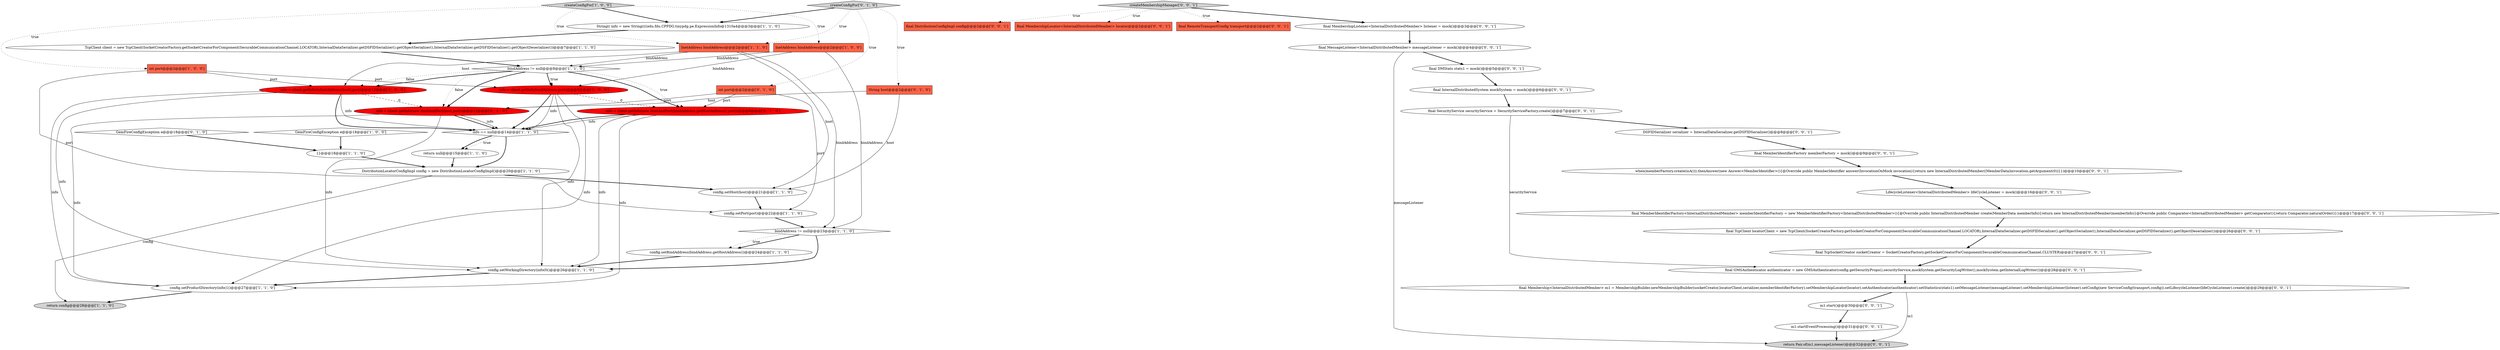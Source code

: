 digraph {
10 [style = filled, label = "bindAddress != null@@@8@@@['1', '1', '0']", fillcolor = white, shape = diamond image = "AAA0AAABBB1BBB"];
13 [style = filled, label = "info == null@@@14@@@['1', '1', '0']", fillcolor = white, shape = diamond image = "AAA0AAABBB1BBB"];
33 [style = filled, label = "LifecycleListener<InternalDistributedMember> lifeCycleListener = mock()@@@16@@@['0', '0', '1']", fillcolor = white, shape = ellipse image = "AAA0AAABBB3BBB"];
38 [style = filled, label = "createMembershipManager['0', '0', '1']", fillcolor = lightgray, shape = diamond image = "AAA0AAABBB3BBB"];
26 [style = filled, label = "info = client.getInfo(new HostAndPort(host,port))@@@12@@@['0', '1', '0']", fillcolor = red, shape = ellipse image = "AAA1AAABBB2BBB"];
34 [style = filled, label = "final TcpSocketCreator socketCreator = SocketCreatorFactory.getSocketCreatorForComponent(SecurableCommunicationChannel.CLUSTER)@@@27@@@['0', '0', '1']", fillcolor = white, shape = ellipse image = "AAA0AAABBB3BBB"];
1 [style = filled, label = "config.setPort(port)@@@22@@@['1', '1', '0']", fillcolor = white, shape = ellipse image = "AAA0AAABBB1BBB"];
29 [style = filled, label = "final GMSAuthenticator authenticator = new GMSAuthenticator(config.getSecurityProps(),securityService,mockSystem.getSecurityLogWriter(),mockSystem.getInternalLogWriter())@@@28@@@['0', '0', '1']", fillcolor = white, shape = ellipse image = "AAA0AAABBB3BBB"];
16 [style = filled, label = "DistributionLocatorConfigImpl config = new DistributionLocatorConfigImpl()@@@20@@@['1', '1', '0']", fillcolor = white, shape = ellipse image = "AAA0AAABBB1BBB"];
6 [style = filled, label = "return null@@@15@@@['1', '1', '0']", fillcolor = white, shape = ellipse image = "AAA0AAABBB1BBB"];
27 [style = filled, label = "final MemberIdentifierFactory memberFactory = mock()@@@9@@@['0', '0', '1']", fillcolor = white, shape = ellipse image = "AAA0AAABBB3BBB"];
44 [style = filled, label = "final MessageListener<InternalDistributedMember> messageListener = mock()@@@4@@@['0', '0', '1']", fillcolor = white, shape = ellipse image = "AAA0AAABBB3BBB"];
47 [style = filled, label = "m1.start()@@@30@@@['0', '0', '1']", fillcolor = white, shape = ellipse image = "AAA0AAABBB3BBB"];
9 [style = filled, label = "config.setBindAddress(bindAddress.getHostAddress())@@@24@@@['1', '1', '0']", fillcolor = white, shape = ellipse image = "AAA0AAABBB1BBB"];
5 [style = filled, label = "InetAddress bindAddress@@@2@@@['1', '0', '0']", fillcolor = tomato, shape = box image = "AAA0AAABBB1BBB"];
35 [style = filled, label = "final TcpClient locatorClient = new TcpClient(SocketCreatorFactory.getSocketCreatorForComponent(SecurableCommunicationChannel.LOCATOR),InternalDataSerializer.getDSFIDSerializer().getObjectSerializer(),InternalDataSerializer.getDSFIDSerializer().getObjectDeserializer())@@@26@@@['0', '0', '1']", fillcolor = white, shape = ellipse image = "AAA0AAABBB3BBB"];
30 [style = filled, label = "return Pair.of(m1,messageListener)@@@32@@@['0', '0', '1']", fillcolor = lightgray, shape = ellipse image = "AAA0AAABBB3BBB"];
40 [style = filled, label = "final SecurityService securityService = SecurityServiceFactory.create()@@@7@@@['0', '0', '1']", fillcolor = white, shape = ellipse image = "AAA0AAABBB3BBB"];
42 [style = filled, label = "final DistributionConfigImpl config@@@2@@@['0', '0', '1']", fillcolor = tomato, shape = box image = "AAA0AAABBB3BBB"];
19 [style = filled, label = "info = client.getInfo(toInetAddress(host),port)@@@12@@@['1', '0', '0']", fillcolor = red, shape = ellipse image = "AAA1AAABBB1BBB"];
25 [style = filled, label = "int port@@@2@@@['0', '1', '0']", fillcolor = tomato, shape = box image = "AAA0AAABBB2BBB"];
17 [style = filled, label = "config.setProductDirectory(info(1()@@@27@@@['1', '1', '0']", fillcolor = white, shape = ellipse image = "AAA0AAABBB1BBB"];
12 [style = filled, label = "config.setHost(host)@@@21@@@['1', '1', '0']", fillcolor = white, shape = ellipse image = "AAA0AAABBB1BBB"];
15 [style = filled, label = "InetAddress bindAddress@@@2@@@['1', '1', '0']", fillcolor = tomato, shape = box image = "AAA0AAABBB1BBB"];
43 [style = filled, label = "when(memberFactory.create(isA())).thenAnswer(new Answer<MemberIdentifier>(){@Override public MemberIdentifier answer(InvocationOnMock invocation){return new InternalDistributedMember((MemberData)invocation.getArgument(0))}})@@@10@@@['0', '0', '1']", fillcolor = white, shape = ellipse image = "AAA0AAABBB3BBB"];
46 [style = filled, label = "final InternalDistributedSystem mockSystem = mock()@@@6@@@['0', '0', '1']", fillcolor = white, shape = ellipse image = "AAA0AAABBB3BBB"];
7 [style = filled, label = "TcpClient client = new TcpClient(SocketCreatorFactory.getSocketCreatorForComponent(SecurableCommunicationChannel.LOCATOR),InternalDataSerializer.getDSFIDSerializer().getObjectSerializer(),InternalDataSerializer.getDSFIDSerializer().getObjectDeserializer())@@@7@@@['1', '1', '0']", fillcolor = white, shape = ellipse image = "AAA0AAABBB1BBB"];
31 [style = filled, label = "final Membership<InternalDistributedMember> m1 = MembershipBuilder.newMembershipBuilder(socketCreator,locatorClient,serializer,memberIdentifierFactory).setMembershipLocator(locator).setAuthenticator(authenticator).setStatistics(stats1).setMessageListener(messageListener).setMembershipListener(listener).setConfig(new ServiceConfig(transport,config)).setLifecycleListener(lifeCycleListener).create()@@@29@@@['0', '0', '1']", fillcolor = white, shape = ellipse image = "AAA0AAABBB3BBB"];
0 [style = filled, label = "String(( info = new String((((edu.fdu.CPPDG.tinypdg.pe.ExpressionInfo@1310a4@@@3@@@['1', '1', '0']", fillcolor = white, shape = ellipse image = "AAA0AAABBB1BBB"];
21 [style = filled, label = "createConfigFor['0', '1', '0']", fillcolor = lightgray, shape = diamond image = "AAA0AAABBB2BBB"];
20 [style = filled, label = "config.setWorkingDirectory(info(0()@@@26@@@['1', '1', '0']", fillcolor = white, shape = ellipse image = "AAA0AAABBB1BBB"];
11 [style = filled, label = "return config@@@28@@@['1', '1', '0']", fillcolor = lightgray, shape = ellipse image = "AAA0AAABBB1BBB"];
24 [style = filled, label = "GemFireConfigException e@@@18@@@['0', '1', '0']", fillcolor = white, shape = diamond image = "AAA0AAABBB2BBB"];
23 [style = filled, label = "String host@@@2@@@['0', '1', '0']", fillcolor = tomato, shape = box image = "AAA0AAABBB2BBB"];
45 [style = filled, label = "final DMStats stats1 = mock()@@@5@@@['0', '0', '1']", fillcolor = white, shape = ellipse image = "AAA0AAABBB3BBB"];
14 [style = filled, label = "bindAddress != null@@@23@@@['1', '1', '0']", fillcolor = white, shape = diamond image = "AAA0AAABBB1BBB"];
41 [style = filled, label = "final MembershipLocator<InternalDistributedMember> locator@@@2@@@['0', '0', '1']", fillcolor = tomato, shape = box image = "AAA0AAABBB3BBB"];
4 [style = filled, label = "createConfigFor['1', '0', '0']", fillcolor = lightgray, shape = diamond image = "AAA0AAABBB1BBB"];
22 [style = filled, label = "info = client.getInfo(new HostAndPort(bindAddress.getHostAddress(),port))@@@9@@@['0', '1', '0']", fillcolor = red, shape = ellipse image = "AAA1AAABBB2BBB"];
3 [style = filled, label = "GemFireConfigException e@@@18@@@['1', '0', '0']", fillcolor = white, shape = diamond image = "AAA0AAABBB1BBB"];
36 [style = filled, label = "DSFIDSerializer serializer = InternalDataSerializer.getDSFIDSerializer()@@@8@@@['0', '0', '1']", fillcolor = white, shape = ellipse image = "AAA0AAABBB3BBB"];
18 [style = filled, label = "{}@@@18@@@['1', '1', '0']", fillcolor = white, shape = ellipse image = "AAA0AAABBB1BBB"];
28 [style = filled, label = "m1.startEventProcessing()@@@31@@@['0', '0', '1']", fillcolor = white, shape = ellipse image = "AAA0AAABBB3BBB"];
37 [style = filled, label = "final MemberIdentifierFactory<InternalDistributedMember> memberIdentifierFactory = new MemberIdentifierFactory<InternalDistributedMember>(){@Override public InternalDistributedMember create(MemberData memberInfo){return new InternalDistributedMember(memberInfo)}@Override public Comparator<InternalDistributedMember> getComparator(){return Comparator.naturalOrder()}}@@@17@@@['0', '0', '1']", fillcolor = white, shape = ellipse image = "AAA0AAABBB3BBB"];
39 [style = filled, label = "final RemoteTransportConfig transport@@@2@@@['0', '0', '1']", fillcolor = tomato, shape = box image = "AAA0AAABBB3BBB"];
2 [style = filled, label = "int port@@@2@@@['1', '0', '0']", fillcolor = tomato, shape = box image = "AAA0AAABBB1BBB"];
32 [style = filled, label = "final MembershipListener<InternalDistributedMember> listener = mock()@@@3@@@['0', '0', '1']", fillcolor = white, shape = ellipse image = "AAA0AAABBB3BBB"];
8 [style = filled, label = "info = client.getInfo(bindAddress,port)@@@9@@@['1', '0', '0']", fillcolor = red, shape = ellipse image = "AAA1AAABBB1BBB"];
44->30 [style = solid, label="messageListener"];
10->8 [style = dotted, label="true"];
21->15 [style = dotted, label="true"];
19->20 [style = solid, label="info"];
38->41 [style = dotted, label="true"];
10->19 [style = bold, label=""];
16->11 [style = solid, label="config"];
38->39 [style = dotted, label="true"];
10->19 [style = dotted, label="false"];
3->18 [style = bold, label=""];
15->12 [style = solid, label="host"];
10->8 [style = bold, label=""];
21->23 [style = dotted, label="true"];
26->17 [style = solid, label="info"];
26->20 [style = solid, label="info"];
14->9 [style = bold, label=""];
22->13 [style = bold, label=""];
8->20 [style = solid, label="info"];
14->20 [style = bold, label=""];
13->6 [style = dotted, label="true"];
21->0 [style = bold, label=""];
28->30 [style = bold, label=""];
10->26 [style = dotted, label="false"];
47->28 [style = bold, label=""];
8->13 [style = solid, label="info"];
22->17 [style = solid, label="info"];
10->26 [style = bold, label=""];
5->14 [style = solid, label="bindAddress"];
12->1 [style = bold, label=""];
24->18 [style = bold, label=""];
13->16 [style = bold, label=""];
26->13 [style = bold, label=""];
4->0 [style = bold, label=""];
25->26 [style = solid, label="port"];
0->7 [style = bold, label=""];
38->32 [style = bold, label=""];
15->10 [style = solid, label="bindAddress"];
19->13 [style = bold, label=""];
19->17 [style = solid, label="info"];
5->10 [style = solid, label="bindAddress"];
43->33 [style = bold, label=""];
31->47 [style = bold, label=""];
45->46 [style = bold, label=""];
46->40 [style = bold, label=""];
35->34 [style = bold, label=""];
44->45 [style = bold, label=""];
4->2 [style = dotted, label="true"];
38->42 [style = dotted, label="true"];
4->5 [style = dotted, label="true"];
34->29 [style = bold, label=""];
5->8 [style = solid, label="bindAddress"];
27->43 [style = bold, label=""];
31->30 [style = solid, label="m1"];
19->13 [style = solid, label="info"];
22->13 [style = solid, label="info"];
23->26 [style = solid, label="host"];
9->20 [style = bold, label=""];
4->15 [style = dotted, label="true"];
15->19 [style = solid, label="host"];
2->8 [style = solid, label="port"];
21->25 [style = dotted, label="true"];
8->22 [style = dashed, label="0"];
2->1 [style = solid, label="port"];
19->26 [style = dashed, label="0"];
15->14 [style = solid, label="bindAddress"];
40->36 [style = bold, label=""];
2->19 [style = solid, label="port"];
32->44 [style = bold, label=""];
37->35 [style = bold, label=""];
13->6 [style = bold, label=""];
33->37 [style = bold, label=""];
8->13 [style = bold, label=""];
18->16 [style = bold, label=""];
10->22 [style = bold, label=""];
25->1 [style = solid, label="port"];
40->29 [style = solid, label="securityService"];
20->17 [style = bold, label=""];
7->10 [style = bold, label=""];
29->31 [style = bold, label=""];
8->17 [style = solid, label="info"];
36->27 [style = bold, label=""];
25->22 [style = solid, label="port"];
6->16 [style = bold, label=""];
23->12 [style = solid, label="host"];
10->22 [style = dotted, label="true"];
1->14 [style = bold, label=""];
14->9 [style = dotted, label="true"];
22->20 [style = solid, label="info"];
16->12 [style = bold, label=""];
26->13 [style = solid, label="info"];
17->11 [style = bold, label=""];
}
